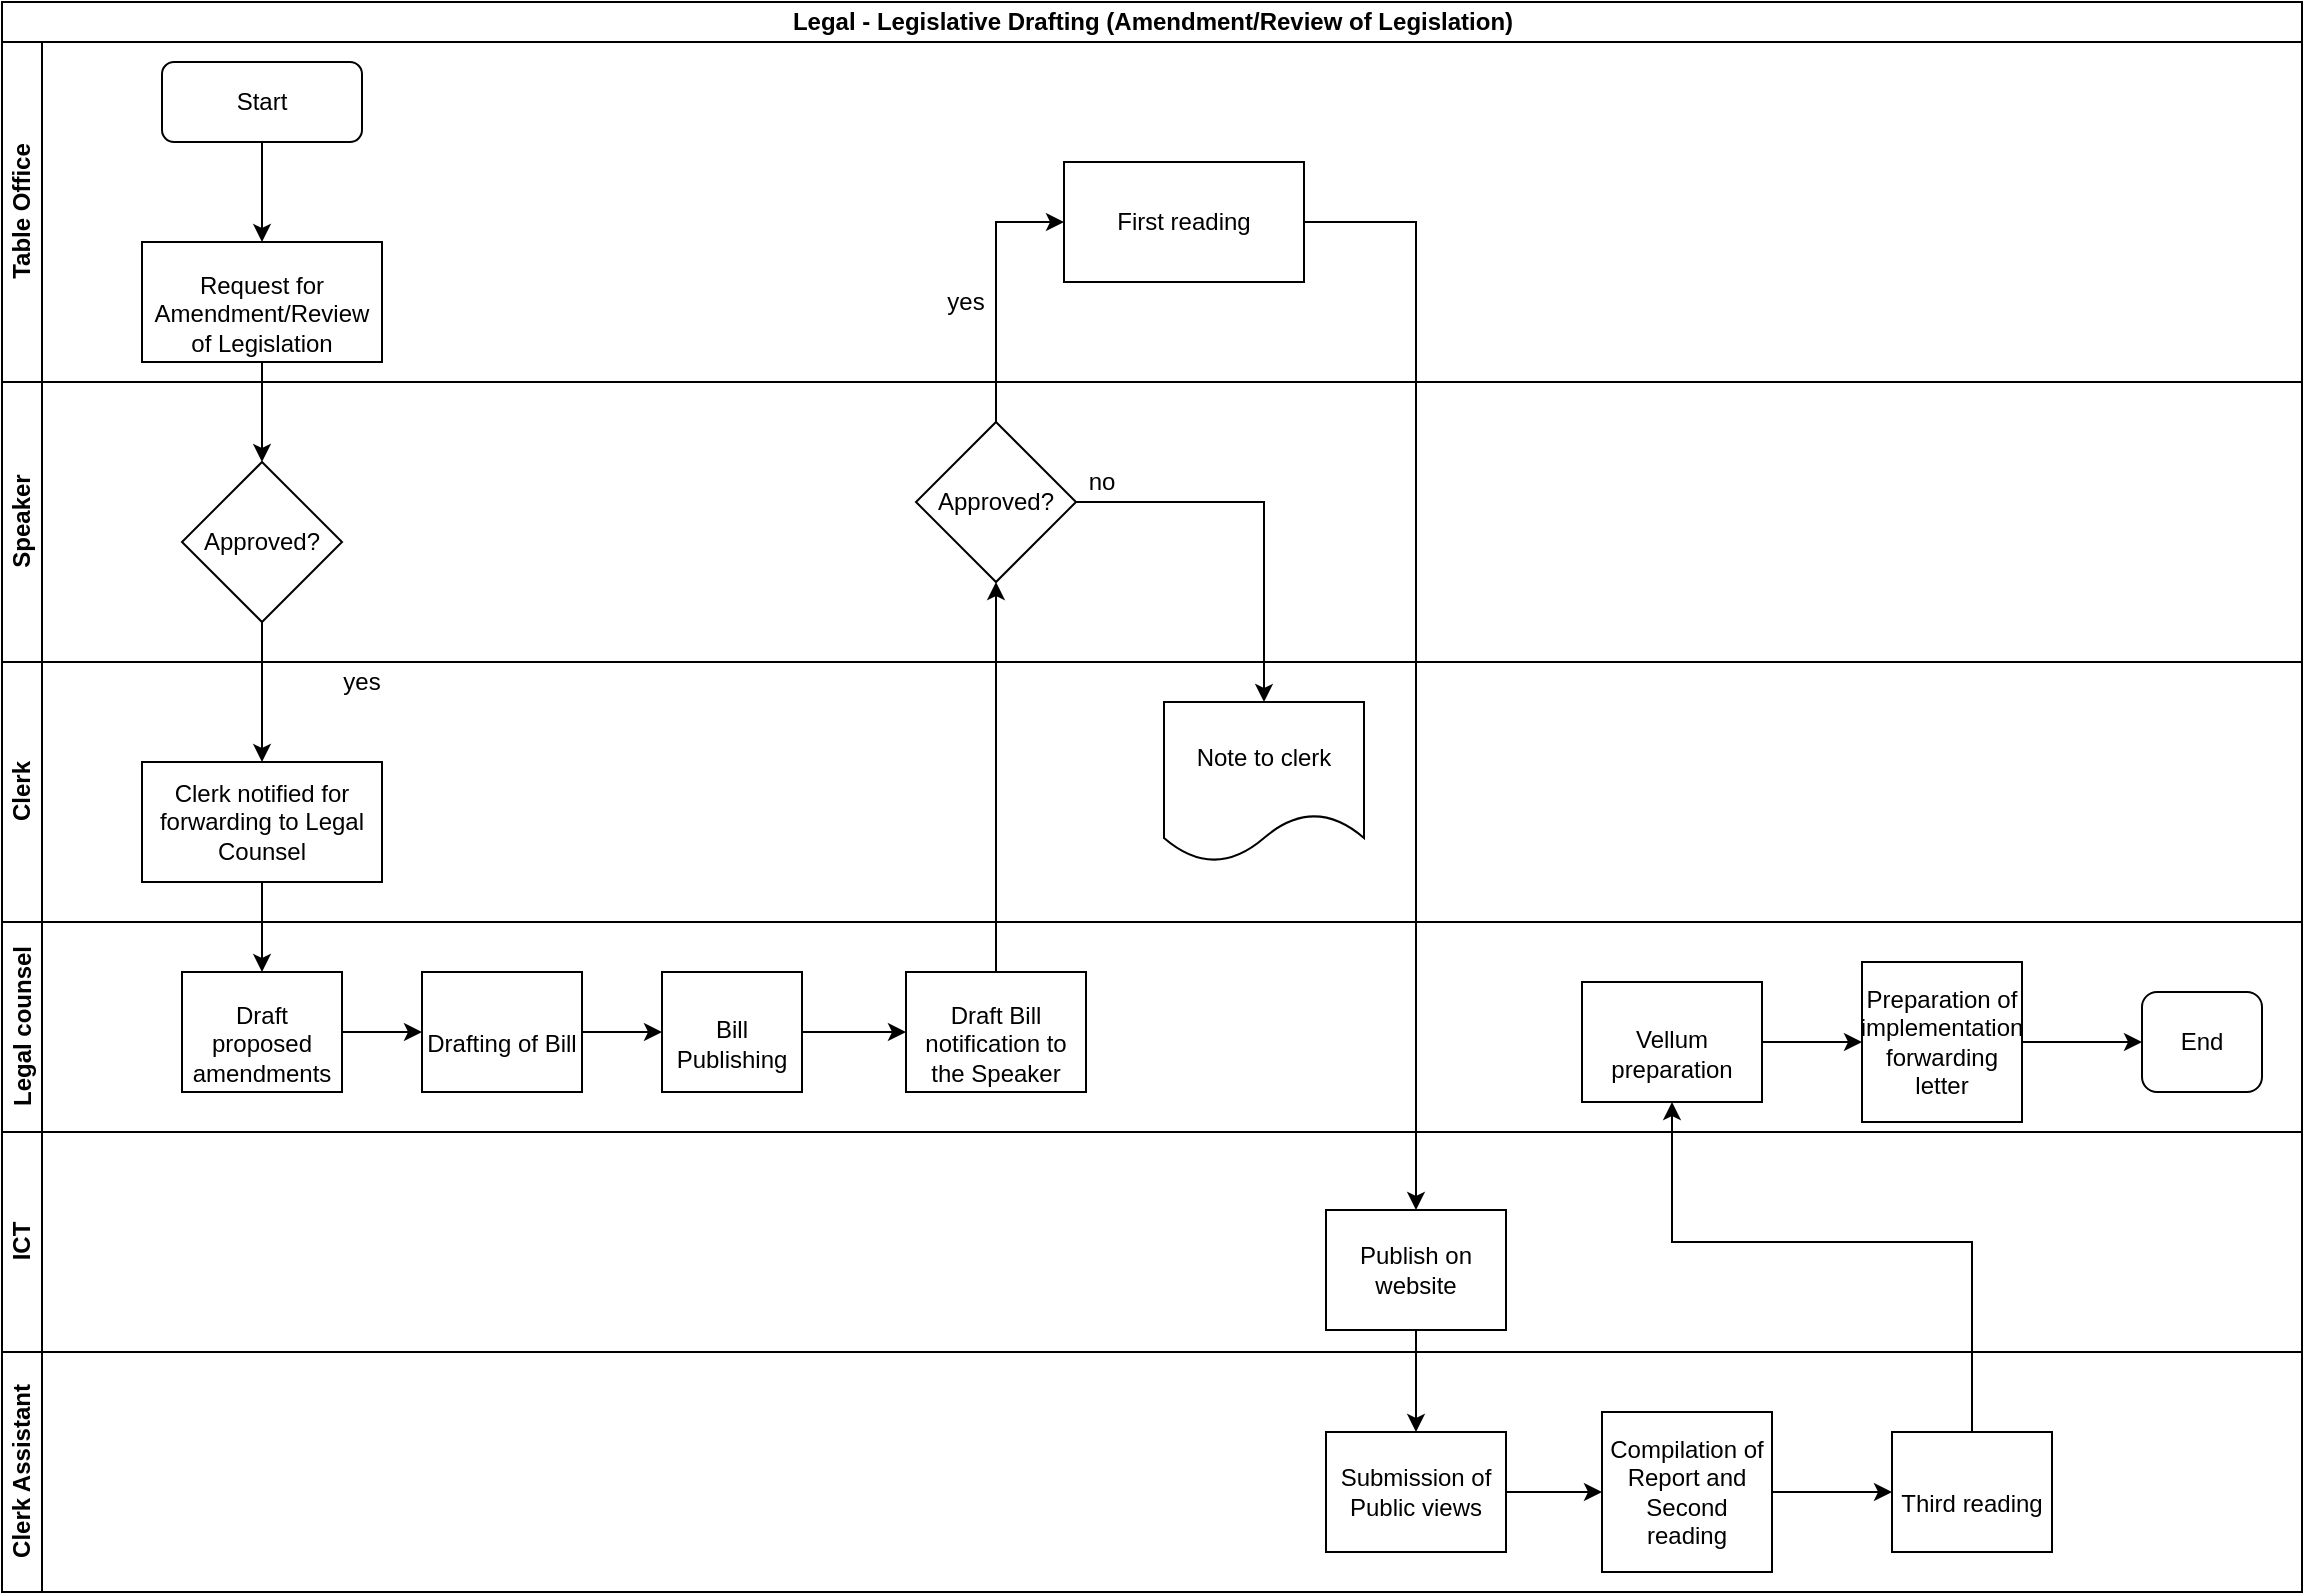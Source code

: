<mxfile version="13.7.7" type="github">
  <diagram id="rBpneA7ACaGHGkdKhGfu" name="Page-1">
    <mxGraphModel dx="910" dy="487" grid="1" gridSize="10" guides="1" tooltips="1" connect="1" arrows="1" fold="1" page="1" pageScale="1" pageWidth="1169" pageHeight="827" math="0" shadow="0">
      <root>
        <mxCell id="0" />
        <mxCell id="1" parent="0" />
        <mxCell id="KdFxd-YrfLyibWVKEqrB-1" value="Legal - Legislative Drafting (Amendment/Review of Legislation)" style="swimlane;html=1;childLayout=stackLayout;resizeParent=1;resizeParentMax=0;horizontal=1;startSize=20;horizontalStack=0;" parent="1" vertex="1">
          <mxGeometry x="30" y="20" width="1150" height="795" as="geometry" />
        </mxCell>
        <mxCell id="KdFxd-YrfLyibWVKEqrB-2" value="Table Office" style="swimlane;html=1;startSize=20;horizontal=0;" parent="KdFxd-YrfLyibWVKEqrB-1" vertex="1">
          <mxGeometry y="20" width="1150" height="170" as="geometry" />
        </mxCell>
        <mxCell id="KdFxd-YrfLyibWVKEqrB-8" value="Start" style="rounded=1;whiteSpace=wrap;html=1;" parent="KdFxd-YrfLyibWVKEqrB-2" vertex="1">
          <mxGeometry x="80" y="10" width="100" height="40" as="geometry" />
        </mxCell>
        <mxCell id="PsoJBXkq9CGgPRUY1Pmr-3" value="First reading" style="whiteSpace=wrap;html=1;rounded=0;" vertex="1" parent="KdFxd-YrfLyibWVKEqrB-2">
          <mxGeometry x="531" y="60" width="120" height="60" as="geometry" />
        </mxCell>
        <mxCell id="KdFxd-YrfLyibWVKEqrB-11" value="" style="edgeStyle=orthogonalEdgeStyle;rounded=0;orthogonalLoop=1;jettySize=auto;html=1;entryX=0.5;entryY=0;entryDx=0;entryDy=0;" parent="KdFxd-YrfLyibWVKEqrB-2" source="KdFxd-YrfLyibWVKEqrB-8" target="KdFxd-YrfLyibWVKEqrB-9" edge="1">
          <mxGeometry relative="1" as="geometry">
            <mxPoint x="150" y="120" as="targetPoint" />
          </mxGeometry>
        </mxCell>
        <mxCell id="KdFxd-YrfLyibWVKEqrB-9" value="&lt;p class=&quot;western&quot; style=&quot;margin-bottom: 0in&quot; lang=&quot;en-GB&quot;&gt;&lt;br/&gt;Request for Amendment/Review of Legislation&lt;/p&gt;&lt;br/&gt;" style="rounded=0;whiteSpace=wrap;html=1;" parent="KdFxd-YrfLyibWVKEqrB-2" vertex="1">
          <mxGeometry x="70" y="100" width="120" height="60" as="geometry" />
        </mxCell>
        <mxCell id="PsoJBXkq9CGgPRUY1Pmr-5" value="yes" style="text;html=1;strokeColor=none;fillColor=none;align=center;verticalAlign=middle;whiteSpace=wrap;rounded=0;" vertex="1" parent="KdFxd-YrfLyibWVKEqrB-2">
          <mxGeometry x="462" y="120" width="40" height="20" as="geometry" />
        </mxCell>
        <mxCell id="KdFxd-YrfLyibWVKEqrB-3" value="Speaker" style="swimlane;html=1;startSize=20;horizontal=0;" parent="KdFxd-YrfLyibWVKEqrB-1" vertex="1">
          <mxGeometry y="190" width="1150" height="140" as="geometry" />
        </mxCell>
        <mxCell id="PsoJBXkq9CGgPRUY1Pmr-15" value="no" style="text;html=1;strokeColor=none;fillColor=none;align=center;verticalAlign=middle;whiteSpace=wrap;rounded=0;" vertex="1" parent="KdFxd-YrfLyibWVKEqrB-3">
          <mxGeometry x="530" y="40" width="40" height="20" as="geometry" />
        </mxCell>
        <mxCell id="PsoJBXkq9CGgPRUY1Pmr-1" value="Approved?" style="rhombus;whiteSpace=wrap;html=1;rounded=0;" vertex="1" parent="KdFxd-YrfLyibWVKEqrB-3">
          <mxGeometry x="457" y="20" width="80" height="80" as="geometry" />
        </mxCell>
        <mxCell id="KdFxd-YrfLyibWVKEqrB-12" value="Approved?" style="rhombus;whiteSpace=wrap;html=1;rounded=0;" parent="KdFxd-YrfLyibWVKEqrB-3" vertex="1">
          <mxGeometry x="90" y="40" width="80" height="80" as="geometry" />
        </mxCell>
        <mxCell id="KdFxd-YrfLyibWVKEqrB-4" value="Clerk" style="swimlane;html=1;startSize=20;horizontal=0;" parent="KdFxd-YrfLyibWVKEqrB-1" vertex="1">
          <mxGeometry y="330" width="1150" height="130" as="geometry" />
        </mxCell>
        <mxCell id="PsoJBXkq9CGgPRUY1Pmr-14" value="yes" style="text;html=1;strokeColor=none;fillColor=none;align=center;verticalAlign=middle;whiteSpace=wrap;rounded=0;" vertex="1" parent="KdFxd-YrfLyibWVKEqrB-4">
          <mxGeometry x="160" width="40" height="20" as="geometry" />
        </mxCell>
        <mxCell id="PsoJBXkq9CGgPRUY1Pmr-6" value="Note to clerk" style="shape=document;whiteSpace=wrap;html=1;boundedLbl=1;rounded=0;" vertex="1" parent="KdFxd-YrfLyibWVKEqrB-4">
          <mxGeometry x="581" y="20" width="100" height="80" as="geometry" />
        </mxCell>
        <mxCell id="KdFxd-YrfLyibWVKEqrB-14" value="Clerk notified for forwarding to Legal Counsel" style="whiteSpace=wrap;html=1;rounded=0;" parent="KdFxd-YrfLyibWVKEqrB-4" vertex="1">
          <mxGeometry x="70" y="50" width="120" height="60" as="geometry" />
        </mxCell>
        <mxCell id="KdFxd-YrfLyibWVKEqrB-5" value="Legal counsel" style="swimlane;html=1;startSize=20;horizontal=0;" parent="KdFxd-YrfLyibWVKEqrB-1" vertex="1">
          <mxGeometry y="460" width="1150" height="105" as="geometry" />
        </mxCell>
        <mxCell id="PsoJBXkq9CGgPRUY1Pmr-24" value="End" style="rounded=1;whiteSpace=wrap;html=1;" vertex="1" parent="KdFxd-YrfLyibWVKEqrB-5">
          <mxGeometry x="1070" y="35" width="60" height="50" as="geometry" />
        </mxCell>
        <mxCell id="PsoJBXkq9CGgPRUY1Pmr-18" value="&lt;br/&gt;&lt;p style=&quot;margin-bottom: 0in&quot;&gt;Vellum preparation&lt;/p&gt;&lt;br/&gt;" style="whiteSpace=wrap;html=1;rounded=0;" vertex="1" parent="KdFxd-YrfLyibWVKEqrB-5">
          <mxGeometry x="790" y="30" width="90" height="60" as="geometry" />
        </mxCell>
        <mxCell id="KdFxd-YrfLyibWVKEqrB-22" value="&lt;p class=&quot;western&quot; style=&quot;margin-bottom: 0in&quot; lang=&quot;en-GB&quot;&gt;Draft Bill notification to the Speaker&lt;/p&gt;" style="whiteSpace=wrap;html=1;rounded=0;" parent="KdFxd-YrfLyibWVKEqrB-5" vertex="1">
          <mxGeometry x="452" y="25" width="90" height="60" as="geometry" />
        </mxCell>
        <mxCell id="KdFxd-YrfLyibWVKEqrB-16" value="&lt;p class=&quot;western&quot; style=&quot;margin-bottom: 0in&quot; lang=&quot;en-GB&quot;&gt;&lt;br/&gt;Draft proposed amendments&lt;/p&gt;&lt;br/&gt;" style="whiteSpace=wrap;html=1;rounded=0;" parent="KdFxd-YrfLyibWVKEqrB-5" vertex="1">
          <mxGeometry x="90" y="25" width="80" height="60" as="geometry" />
        </mxCell>
        <mxCell id="KdFxd-YrfLyibWVKEqrB-23" value="" style="edgeStyle=orthogonalEdgeStyle;rounded=0;orthogonalLoop=1;jettySize=auto;html=1;" parent="KdFxd-YrfLyibWVKEqrB-5" source="KdFxd-YrfLyibWVKEqrB-20" target="KdFxd-YrfLyibWVKEqrB-22" edge="1">
          <mxGeometry relative="1" as="geometry" />
        </mxCell>
        <mxCell id="KdFxd-YrfLyibWVKEqrB-20" value="&lt;p class=&quot;western&quot; style=&quot;margin-bottom: 0in&quot; lang=&quot;en-GB&quot;&gt;Bill Publishing&lt;/p&gt;" style="whiteSpace=wrap;html=1;rounded=0;" parent="KdFxd-YrfLyibWVKEqrB-5" vertex="1">
          <mxGeometry x="330" y="25" width="70" height="60" as="geometry" />
        </mxCell>
        <mxCell id="KdFxd-YrfLyibWVKEqrB-6" value="ICT" style="swimlane;html=1;startSize=20;horizontal=0;" parent="KdFxd-YrfLyibWVKEqrB-1" vertex="1">
          <mxGeometry y="565" width="1150" height="110" as="geometry" />
        </mxCell>
        <mxCell id="PsoJBXkq9CGgPRUY1Pmr-8" value="Publish on website" style="whiteSpace=wrap;html=1;rounded=0;" vertex="1" parent="KdFxd-YrfLyibWVKEqrB-6">
          <mxGeometry x="662" y="39" width="90" height="60" as="geometry" />
        </mxCell>
        <mxCell id="KdFxd-YrfLyibWVKEqrB-7" value="Clerk Assistant" style="swimlane;html=1;startSize=20;horizontal=0;" parent="KdFxd-YrfLyibWVKEqrB-1" vertex="1">
          <mxGeometry y="675" width="1150" height="120" as="geometry" />
        </mxCell>
        <mxCell id="PsoJBXkq9CGgPRUY1Pmr-16" value="&lt;br/&gt;&lt;p style=&quot;margin-bottom: 0in&quot;&gt;Third reading&lt;/p&gt;&lt;br/&gt;" style="whiteSpace=wrap;html=1;rounded=0;" vertex="1" parent="KdFxd-YrfLyibWVKEqrB-7">
          <mxGeometry x="945" y="40" width="80" height="60" as="geometry" />
        </mxCell>
        <mxCell id="PsoJBXkq9CGgPRUY1Pmr-12" value="Compilation of Report and Second reading" style="whiteSpace=wrap;html=1;rounded=0;" vertex="1" parent="KdFxd-YrfLyibWVKEqrB-7">
          <mxGeometry x="800" y="30" width="85" height="80" as="geometry" />
        </mxCell>
        <mxCell id="PsoJBXkq9CGgPRUY1Pmr-10" value="Submission of Public views" style="whiteSpace=wrap;html=1;rounded=0;" vertex="1" parent="KdFxd-YrfLyibWVKEqrB-7">
          <mxGeometry x="662" y="40" width="90" height="60" as="geometry" />
        </mxCell>
        <mxCell id="PsoJBXkq9CGgPRUY1Pmr-13" value="" style="edgeStyle=orthogonalEdgeStyle;rounded=0;orthogonalLoop=1;jettySize=auto;html=1;" edge="1" parent="KdFxd-YrfLyibWVKEqrB-7" source="PsoJBXkq9CGgPRUY1Pmr-10" target="PsoJBXkq9CGgPRUY1Pmr-12">
          <mxGeometry relative="1" as="geometry" />
        </mxCell>
        <mxCell id="PsoJBXkq9CGgPRUY1Pmr-17" value="" style="edgeStyle=orthogonalEdgeStyle;rounded=0;orthogonalLoop=1;jettySize=auto;html=1;" edge="1" parent="KdFxd-YrfLyibWVKEqrB-7" source="PsoJBXkq9CGgPRUY1Pmr-12" target="PsoJBXkq9CGgPRUY1Pmr-16">
          <mxGeometry relative="1" as="geometry" />
        </mxCell>
        <mxCell id="KdFxd-YrfLyibWVKEqrB-13" value="" style="edgeStyle=orthogonalEdgeStyle;rounded=0;orthogonalLoop=1;jettySize=auto;html=1;" parent="KdFxd-YrfLyibWVKEqrB-1" source="KdFxd-YrfLyibWVKEqrB-9" target="KdFxd-YrfLyibWVKEqrB-12" edge="1">
          <mxGeometry relative="1" as="geometry" />
        </mxCell>
        <mxCell id="KdFxd-YrfLyibWVKEqrB-15" value="" style="edgeStyle=orthogonalEdgeStyle;rounded=0;orthogonalLoop=1;jettySize=auto;html=1;" parent="KdFxd-YrfLyibWVKEqrB-1" source="KdFxd-YrfLyibWVKEqrB-12" target="KdFxd-YrfLyibWVKEqrB-14" edge="1">
          <mxGeometry relative="1" as="geometry" />
        </mxCell>
        <mxCell id="KdFxd-YrfLyibWVKEqrB-17" value="" style="edgeStyle=orthogonalEdgeStyle;rounded=0;orthogonalLoop=1;jettySize=auto;html=1;" parent="KdFxd-YrfLyibWVKEqrB-1" source="KdFxd-YrfLyibWVKEqrB-14" target="KdFxd-YrfLyibWVKEqrB-16" edge="1">
          <mxGeometry relative="1" as="geometry" />
        </mxCell>
        <mxCell id="PsoJBXkq9CGgPRUY1Pmr-2" value="" style="edgeStyle=orthogonalEdgeStyle;rounded=0;orthogonalLoop=1;jettySize=auto;html=1;exitX=0.5;exitY=0;exitDx=0;exitDy=0;" edge="1" parent="KdFxd-YrfLyibWVKEqrB-1" source="KdFxd-YrfLyibWVKEqrB-22" target="PsoJBXkq9CGgPRUY1Pmr-1">
          <mxGeometry relative="1" as="geometry">
            <mxPoint x="452" y="530" as="sourcePoint" />
          </mxGeometry>
        </mxCell>
        <mxCell id="PsoJBXkq9CGgPRUY1Pmr-4" value="" style="edgeStyle=orthogonalEdgeStyle;rounded=0;orthogonalLoop=1;jettySize=auto;html=1;exitX=0.5;exitY=0;exitDx=0;exitDy=0;" edge="1" parent="KdFxd-YrfLyibWVKEqrB-1" source="PsoJBXkq9CGgPRUY1Pmr-1" target="PsoJBXkq9CGgPRUY1Pmr-3">
          <mxGeometry relative="1" as="geometry">
            <Array as="points">
              <mxPoint x="497" y="110" />
            </Array>
          </mxGeometry>
        </mxCell>
        <mxCell id="PsoJBXkq9CGgPRUY1Pmr-9" value="" style="edgeStyle=orthogonalEdgeStyle;rounded=0;orthogonalLoop=1;jettySize=auto;html=1;" edge="1" parent="KdFxd-YrfLyibWVKEqrB-1" source="PsoJBXkq9CGgPRUY1Pmr-3" target="PsoJBXkq9CGgPRUY1Pmr-8">
          <mxGeometry relative="1" as="geometry" />
        </mxCell>
        <mxCell id="PsoJBXkq9CGgPRUY1Pmr-11" value="" style="edgeStyle=orthogonalEdgeStyle;rounded=0;orthogonalLoop=1;jettySize=auto;html=1;" edge="1" parent="KdFxd-YrfLyibWVKEqrB-1" source="PsoJBXkq9CGgPRUY1Pmr-8" target="PsoJBXkq9CGgPRUY1Pmr-10">
          <mxGeometry relative="1" as="geometry" />
        </mxCell>
        <mxCell id="PsoJBXkq9CGgPRUY1Pmr-7" value="" style="edgeStyle=orthogonalEdgeStyle;rounded=0;orthogonalLoop=1;jettySize=auto;html=1;" edge="1" parent="KdFxd-YrfLyibWVKEqrB-1" source="PsoJBXkq9CGgPRUY1Pmr-1" target="PsoJBXkq9CGgPRUY1Pmr-6">
          <mxGeometry relative="1" as="geometry" />
        </mxCell>
        <mxCell id="PsoJBXkq9CGgPRUY1Pmr-19" value="" style="edgeStyle=orthogonalEdgeStyle;rounded=0;orthogonalLoop=1;jettySize=auto;html=1;" edge="1" parent="KdFxd-YrfLyibWVKEqrB-1" source="PsoJBXkq9CGgPRUY1Pmr-16" target="PsoJBXkq9CGgPRUY1Pmr-18">
          <mxGeometry relative="1" as="geometry">
            <Array as="points">
              <mxPoint x="985" y="620" />
              <mxPoint x="835" y="620" />
            </Array>
          </mxGeometry>
        </mxCell>
        <mxCell id="KdFxd-YrfLyibWVKEqrB-21" value="" style="edgeStyle=orthogonalEdgeStyle;rounded=0;orthogonalLoop=1;jettySize=auto;html=1;" parent="1" source="KdFxd-YrfLyibWVKEqrB-18" target="KdFxd-YrfLyibWVKEqrB-20" edge="1">
          <mxGeometry relative="1" as="geometry" />
        </mxCell>
        <mxCell id="KdFxd-YrfLyibWVKEqrB-18" value="&lt;p class=&quot;western&quot; style=&quot;margin-bottom: 0in&quot; lang=&quot;en-GB&quot;&gt;&lt;br/&gt;Drafting of Bill&lt;/p&gt;&lt;br/&gt;" style="whiteSpace=wrap;html=1;rounded=0;" parent="1" vertex="1">
          <mxGeometry x="240" y="505" width="80" height="60" as="geometry" />
        </mxCell>
        <mxCell id="KdFxd-YrfLyibWVKEqrB-19" value="" style="edgeStyle=orthogonalEdgeStyle;rounded=0;orthogonalLoop=1;jettySize=auto;html=1;" parent="1" source="KdFxd-YrfLyibWVKEqrB-16" target="KdFxd-YrfLyibWVKEqrB-18" edge="1">
          <mxGeometry relative="1" as="geometry" />
        </mxCell>
        <mxCell id="PsoJBXkq9CGgPRUY1Pmr-23" value="" style="edgeStyle=orthogonalEdgeStyle;rounded=0;orthogonalLoop=1;jettySize=auto;html=1;entryX=0;entryY=0.5;entryDx=0;entryDy=0;" edge="1" parent="1" source="PsoJBXkq9CGgPRUY1Pmr-20" target="PsoJBXkq9CGgPRUY1Pmr-24">
          <mxGeometry relative="1" as="geometry">
            <mxPoint x="1100" y="540" as="targetPoint" />
          </mxGeometry>
        </mxCell>
        <mxCell id="PsoJBXkq9CGgPRUY1Pmr-20" value="Preparation of implementation forwarding letter" style="whiteSpace=wrap;html=1;rounded=0;" vertex="1" parent="1">
          <mxGeometry x="960" y="500" width="80" height="80" as="geometry" />
        </mxCell>
        <mxCell id="PsoJBXkq9CGgPRUY1Pmr-21" value="" style="edgeStyle=orthogonalEdgeStyle;rounded=0;orthogonalLoop=1;jettySize=auto;html=1;" edge="1" parent="1" source="PsoJBXkq9CGgPRUY1Pmr-18" target="PsoJBXkq9CGgPRUY1Pmr-20">
          <mxGeometry relative="1" as="geometry" />
        </mxCell>
      </root>
    </mxGraphModel>
  </diagram>
</mxfile>
